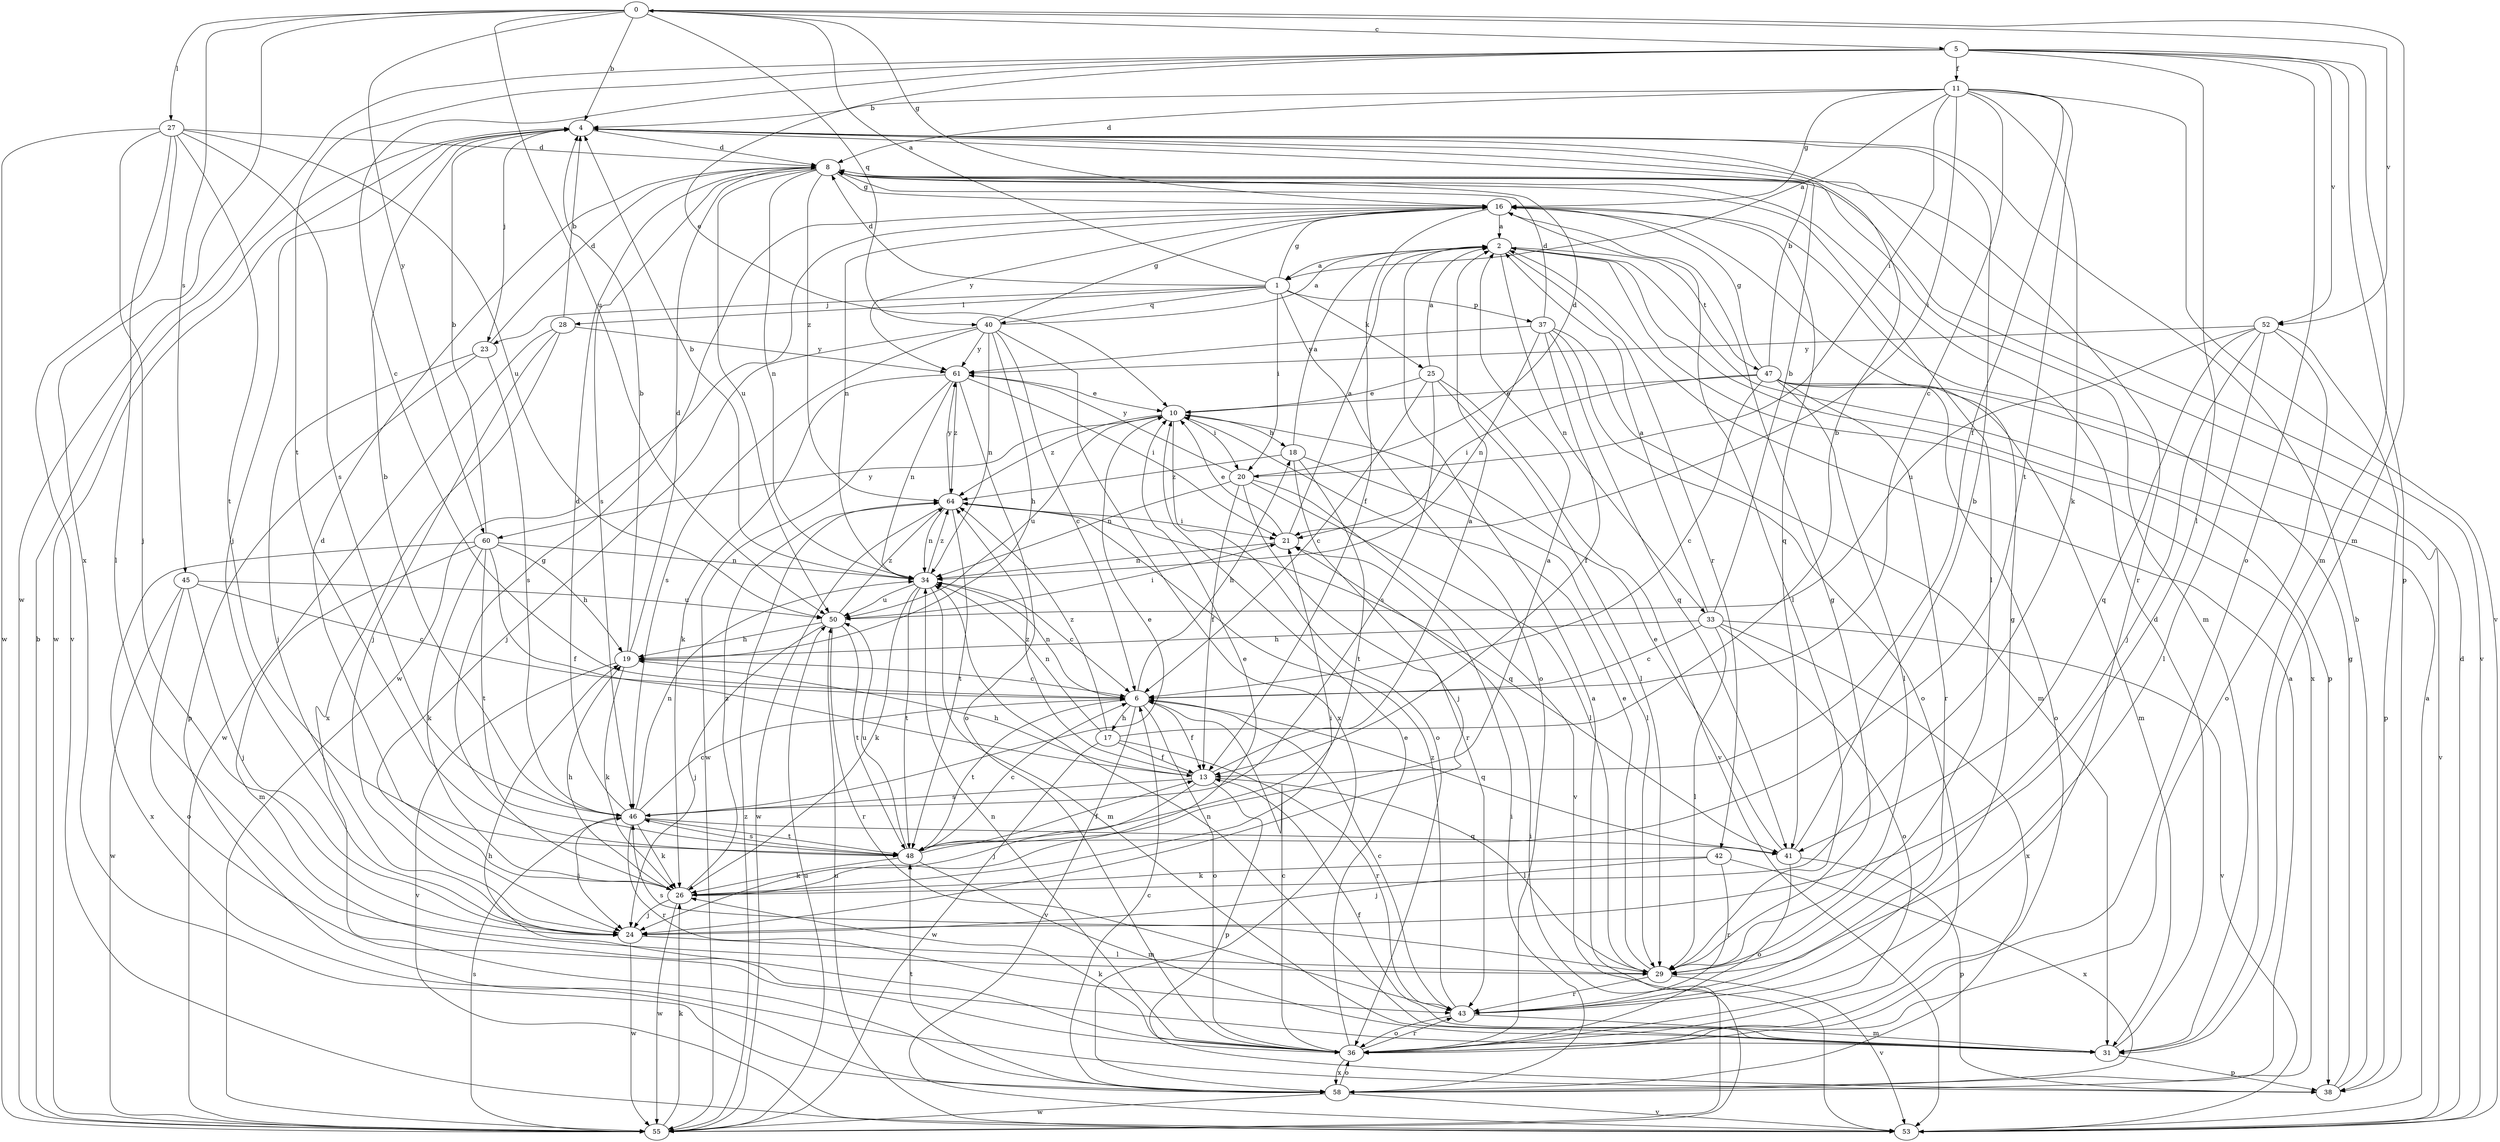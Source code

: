 strict digraph  {
0;
1;
2;
4;
5;
6;
8;
10;
11;
13;
16;
17;
18;
19;
20;
21;
23;
24;
25;
26;
27;
28;
29;
31;
33;
34;
36;
37;
38;
40;
41;
42;
43;
45;
46;
47;
48;
50;
52;
53;
55;
58;
60;
61;
64;
0 -> 4  [label=b];
0 -> 5  [label=c];
0 -> 16  [label=g];
0 -> 27  [label=l];
0 -> 31  [label=m];
0 -> 40  [label=q];
0 -> 45  [label=s];
0 -> 50  [label=u];
0 -> 52  [label=v];
0 -> 58  [label=x];
0 -> 60  [label=y];
1 -> 0  [label=a];
1 -> 8  [label=d];
1 -> 16  [label=g];
1 -> 20  [label=i];
1 -> 23  [label=j];
1 -> 25  [label=k];
1 -> 28  [label=l];
1 -> 36  [label=o];
1 -> 37  [label=p];
1 -> 40  [label=q];
2 -> 1  [label=a];
2 -> 33  [label=n];
2 -> 38  [label=p];
2 -> 42  [label=r];
2 -> 47  [label=t];
2 -> 58  [label=x];
4 -> 8  [label=d];
4 -> 23  [label=j];
4 -> 24  [label=j];
4 -> 43  [label=r];
4 -> 55  [label=w];
5 -> 6  [label=c];
5 -> 10  [label=e];
5 -> 11  [label=f];
5 -> 29  [label=l];
5 -> 31  [label=m];
5 -> 36  [label=o];
5 -> 38  [label=p];
5 -> 48  [label=t];
5 -> 52  [label=v];
5 -> 55  [label=w];
6 -> 13  [label=f];
6 -> 17  [label=h];
6 -> 18  [label=h];
6 -> 34  [label=n];
6 -> 36  [label=o];
6 -> 41  [label=q];
6 -> 48  [label=t];
6 -> 53  [label=v];
8 -> 16  [label=g];
8 -> 29  [label=l];
8 -> 31  [label=m];
8 -> 34  [label=n];
8 -> 46  [label=s];
8 -> 50  [label=u];
8 -> 53  [label=v];
8 -> 64  [label=z];
10 -> 18  [label=h];
10 -> 20  [label=i];
10 -> 36  [label=o];
10 -> 50  [label=u];
10 -> 60  [label=y];
10 -> 64  [label=z];
11 -> 1  [label=a];
11 -> 4  [label=b];
11 -> 6  [label=c];
11 -> 8  [label=d];
11 -> 13  [label=f];
11 -> 16  [label=g];
11 -> 20  [label=i];
11 -> 21  [label=i];
11 -> 26  [label=k];
11 -> 48  [label=t];
11 -> 53  [label=v];
13 -> 2  [label=a];
13 -> 19  [label=h];
13 -> 24  [label=j];
13 -> 29  [label=l];
13 -> 38  [label=p];
13 -> 46  [label=s];
13 -> 64  [label=z];
16 -> 2  [label=a];
16 -> 13  [label=f];
16 -> 29  [label=l];
16 -> 34  [label=n];
16 -> 41  [label=q];
16 -> 55  [label=w];
16 -> 61  [label=y];
17 -> 4  [label=b];
17 -> 13  [label=f];
17 -> 34  [label=n];
17 -> 43  [label=r];
17 -> 55  [label=w];
17 -> 64  [label=z];
18 -> 2  [label=a];
18 -> 24  [label=j];
18 -> 29  [label=l];
18 -> 48  [label=t];
18 -> 64  [label=z];
19 -> 4  [label=b];
19 -> 6  [label=c];
19 -> 8  [label=d];
19 -> 26  [label=k];
19 -> 53  [label=v];
20 -> 8  [label=d];
20 -> 13  [label=f];
20 -> 29  [label=l];
20 -> 34  [label=n];
20 -> 43  [label=r];
20 -> 53  [label=v];
20 -> 61  [label=y];
21 -> 2  [label=a];
21 -> 10  [label=e];
21 -> 34  [label=n];
23 -> 8  [label=d];
23 -> 24  [label=j];
23 -> 38  [label=p];
23 -> 46  [label=s];
24 -> 29  [label=l];
24 -> 55  [label=w];
25 -> 2  [label=a];
25 -> 6  [label=c];
25 -> 10  [label=e];
25 -> 29  [label=l];
25 -> 46  [label=s];
25 -> 53  [label=v];
26 -> 8  [label=d];
26 -> 10  [label=e];
26 -> 16  [label=g];
26 -> 19  [label=h];
26 -> 21  [label=i];
26 -> 24  [label=j];
26 -> 55  [label=w];
26 -> 64  [label=z];
27 -> 8  [label=d];
27 -> 24  [label=j];
27 -> 29  [label=l];
27 -> 46  [label=s];
27 -> 48  [label=t];
27 -> 50  [label=u];
27 -> 53  [label=v];
27 -> 55  [label=w];
28 -> 4  [label=b];
28 -> 24  [label=j];
28 -> 55  [label=w];
28 -> 58  [label=x];
28 -> 61  [label=y];
29 -> 10  [label=e];
29 -> 16  [label=g];
29 -> 43  [label=r];
29 -> 46  [label=s];
29 -> 53  [label=v];
31 -> 8  [label=d];
31 -> 13  [label=f];
31 -> 34  [label=n];
31 -> 38  [label=p];
33 -> 2  [label=a];
33 -> 4  [label=b];
33 -> 6  [label=c];
33 -> 19  [label=h];
33 -> 29  [label=l];
33 -> 36  [label=o];
33 -> 53  [label=v];
33 -> 58  [label=x];
34 -> 4  [label=b];
34 -> 6  [label=c];
34 -> 26  [label=k];
34 -> 31  [label=m];
34 -> 48  [label=t];
34 -> 50  [label=u];
34 -> 64  [label=z];
36 -> 6  [label=c];
36 -> 10  [label=e];
36 -> 19  [label=h];
36 -> 26  [label=k];
36 -> 34  [label=n];
36 -> 43  [label=r];
36 -> 58  [label=x];
37 -> 8  [label=d];
37 -> 13  [label=f];
37 -> 31  [label=m];
37 -> 34  [label=n];
37 -> 36  [label=o];
37 -> 41  [label=q];
37 -> 61  [label=y];
38 -> 4  [label=b];
38 -> 16  [label=g];
40 -> 2  [label=a];
40 -> 6  [label=c];
40 -> 16  [label=g];
40 -> 19  [label=h];
40 -> 24  [label=j];
40 -> 34  [label=n];
40 -> 46  [label=s];
40 -> 58  [label=x];
40 -> 61  [label=y];
41 -> 4  [label=b];
41 -> 10  [label=e];
41 -> 36  [label=o];
41 -> 38  [label=p];
42 -> 24  [label=j];
42 -> 26  [label=k];
42 -> 43  [label=r];
42 -> 58  [label=x];
43 -> 6  [label=c];
43 -> 16  [label=g];
43 -> 31  [label=m];
43 -> 36  [label=o];
43 -> 64  [label=z];
45 -> 6  [label=c];
45 -> 24  [label=j];
45 -> 36  [label=o];
45 -> 50  [label=u];
45 -> 55  [label=w];
46 -> 4  [label=b];
46 -> 6  [label=c];
46 -> 8  [label=d];
46 -> 10  [label=e];
46 -> 24  [label=j];
46 -> 26  [label=k];
46 -> 34  [label=n];
46 -> 41  [label=q];
46 -> 43  [label=r];
46 -> 48  [label=t];
47 -> 4  [label=b];
47 -> 6  [label=c];
47 -> 10  [label=e];
47 -> 16  [label=g];
47 -> 21  [label=i];
47 -> 29  [label=l];
47 -> 31  [label=m];
47 -> 36  [label=o];
47 -> 43  [label=r];
47 -> 53  [label=v];
48 -> 2  [label=a];
48 -> 6  [label=c];
48 -> 13  [label=f];
48 -> 26  [label=k];
48 -> 31  [label=m];
48 -> 46  [label=s];
48 -> 50  [label=u];
50 -> 19  [label=h];
50 -> 21  [label=i];
50 -> 24  [label=j];
50 -> 43  [label=r];
50 -> 48  [label=t];
50 -> 64  [label=z];
52 -> 24  [label=j];
52 -> 29  [label=l];
52 -> 36  [label=o];
52 -> 38  [label=p];
52 -> 41  [label=q];
52 -> 50  [label=u];
52 -> 61  [label=y];
53 -> 2  [label=a];
53 -> 8  [label=d];
53 -> 50  [label=u];
55 -> 2  [label=a];
55 -> 4  [label=b];
55 -> 21  [label=i];
55 -> 26  [label=k];
55 -> 46  [label=s];
55 -> 50  [label=u];
55 -> 64  [label=z];
58 -> 2  [label=a];
58 -> 6  [label=c];
58 -> 21  [label=i];
58 -> 36  [label=o];
58 -> 48  [label=t];
58 -> 53  [label=v];
58 -> 55  [label=w];
60 -> 4  [label=b];
60 -> 13  [label=f];
60 -> 19  [label=h];
60 -> 26  [label=k];
60 -> 31  [label=m];
60 -> 34  [label=n];
60 -> 48  [label=t];
60 -> 58  [label=x];
61 -> 10  [label=e];
61 -> 21  [label=i];
61 -> 26  [label=k];
61 -> 34  [label=n];
61 -> 36  [label=o];
61 -> 55  [label=w];
61 -> 64  [label=z];
64 -> 21  [label=i];
64 -> 34  [label=n];
64 -> 41  [label=q];
64 -> 48  [label=t];
64 -> 55  [label=w];
64 -> 61  [label=y];
}
